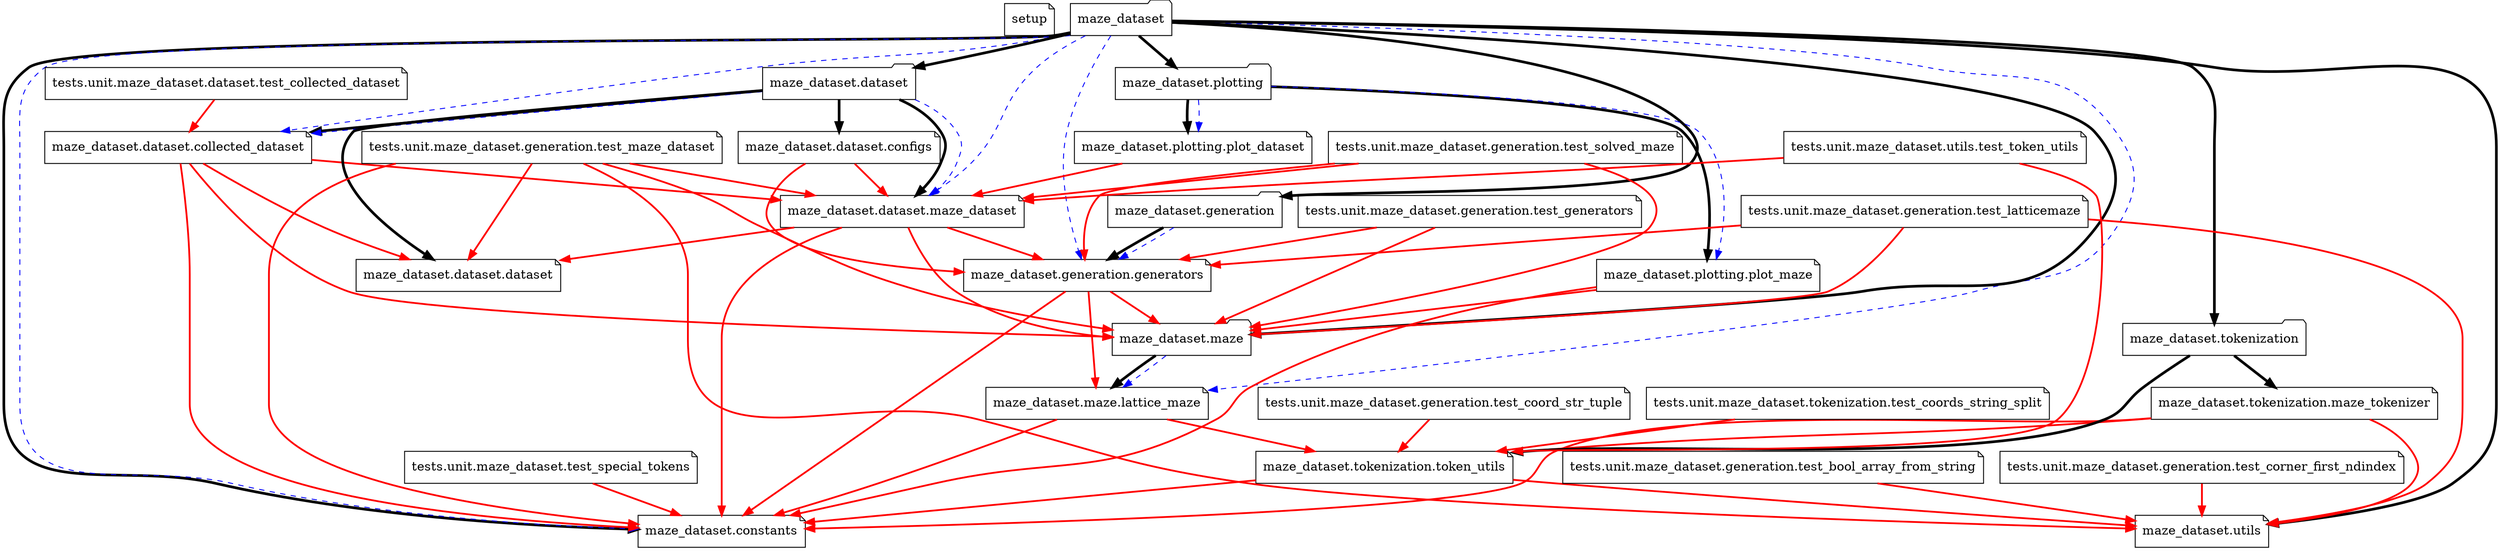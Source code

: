 digraph  {
rankdir=TB;
setup [URL="https://github.com/AISC-understanding-search/maze-dataset/tree/refactor-tokenization/setup.py", color=black, rank=0, shape=note];
"maze_dataset.constants" [URL="https://github.com/AISC-understanding-search/maze-dataset/tree/refactor-tokenization/maze_dataset/constants.py", color=black, rank=1, shape=note];
maze_dataset [URL="https://github.com/AISC-understanding-search/maze-dataset/tree/refactor-tokenization/maze_dataset", color=black, rank=0, shape=folder];
"maze_dataset.utils" [URL="https://github.com/AISC-understanding-search/maze-dataset/tree/refactor-tokenization/maze_dataset/utils.py", color=black, rank=1, shape=note];
"maze_dataset.dataset.collected_dataset" [URL="https://github.com/AISC-understanding-search/maze-dataset/tree/refactor-tokenization/maze_dataset/dataset/collected_dataset.py", color=black, rank=2, shape=note];
"maze_dataset.dataset.maze_dataset" [URL="https://github.com/AISC-understanding-search/maze-dataset/tree/refactor-tokenization/maze_dataset/dataset/maze_dataset.py", color=black, rank=2, shape=note];
"maze_dataset.generation.generators" [URL="https://github.com/AISC-understanding-search/maze-dataset/tree/refactor-tokenization/maze_dataset/generation/generators.py", color=black, rank=2, shape=note];
"maze_dataset.maze.lattice_maze" [URL="https://github.com/AISC-understanding-search/maze-dataset/tree/refactor-tokenization/maze_dataset/maze/lattice_maze.py", color=black, rank=2, shape=note];
"maze_dataset.dataset" [URL="https://github.com/AISC-understanding-search/maze-dataset/tree/refactor-tokenization/maze_dataset/dataset", color=black, rank=1, shape=folder];
"maze_dataset.dataset.dataset" [URL="https://github.com/AISC-understanding-search/maze-dataset/tree/refactor-tokenization/maze_dataset/dataset/dataset.py", color=black, rank=2, shape=note];
"maze_dataset.maze" [URL="https://github.com/AISC-understanding-search/maze-dataset/tree/refactor-tokenization/maze_dataset/maze", color=black, rank=1, shape=folder];
"maze_dataset.dataset.configs" [URL="https://github.com/AISC-understanding-search/maze-dataset/tree/refactor-tokenization/maze_dataset/dataset/configs.py", color=black, rank=2, shape=note];
"maze_dataset.generation" [URL="https://github.com/AISC-understanding-search/maze-dataset/tree/refactor-tokenization/maze_dataset/generation", color=black, rank=1, shape=folder];
"maze_dataset.tokenization.token_utils" [URL="https://github.com/AISC-understanding-search/maze-dataset/tree/refactor-tokenization/maze_dataset/tokenization/token_utils.py", color=black, rank=2, shape=note];
"maze_dataset.plotting.plot_dataset" [URL="https://github.com/AISC-understanding-search/maze-dataset/tree/refactor-tokenization/maze_dataset/plotting/plot_dataset.py", color=black, rank=2, shape=note];
"maze_dataset.plotting" [URL="https://github.com/AISC-understanding-search/maze-dataset/tree/refactor-tokenization/maze_dataset/plotting", color=black, rank=1, shape=folder];
"maze_dataset.plotting.plot_maze" [URL="https://github.com/AISC-understanding-search/maze-dataset/tree/refactor-tokenization/maze_dataset/plotting/plot_maze.py", color=black, rank=2, shape=note];
"maze_dataset.tokenization.maze_tokenizer" [URL="https://github.com/AISC-understanding-search/maze-dataset/tree/refactor-tokenization/maze_dataset/tokenization/maze_tokenizer.py", color=black, rank=2, shape=note];
"maze_dataset.tokenization" [URL="https://github.com/AISC-understanding-search/maze-dataset/tree/refactor-tokenization/maze_dataset/tokenization", color=black, rank=1, shape=folder];
"tests.unit.maze_dataset.test_special_tokens" [URL="https://github.com/AISC-understanding-search/maze-dataset/tree/refactor-tokenization/tests/unit/maze_dataset/test_special_tokens.py", color=black, rank=3, shape=note];
"tests.unit.maze_dataset.dataset.test_collected_dataset" [URL="https://github.com/AISC-understanding-search/maze-dataset/tree/refactor-tokenization/tests/unit/maze_dataset/dataset/test_collected_dataset.py", color=black, rank=4, shape=note];
"tests.unit.maze_dataset.generation.test_bool_array_from_string" [URL="https://github.com/AISC-understanding-search/maze-dataset/tree/refactor-tokenization/tests/unit/maze_dataset/generation/test_bool_array_from_string.py", color=black, rank=4, shape=note];
"tests.unit.maze_dataset.generation.test_coord_str_tuple" [URL="https://github.com/AISC-understanding-search/maze-dataset/tree/refactor-tokenization/tests/unit/maze_dataset/generation/test_coord_str_tuple.py", color=black, rank=4, shape=note];
"tests.unit.maze_dataset.generation.test_corner_first_ndindex" [URL="https://github.com/AISC-understanding-search/maze-dataset/tree/refactor-tokenization/tests/unit/maze_dataset/generation/test_corner_first_ndindex.py", color=black, rank=4, shape=note];
"tests.unit.maze_dataset.generation.test_generators" [URL="https://github.com/AISC-understanding-search/maze-dataset/tree/refactor-tokenization/tests/unit/maze_dataset/generation/test_generators.py", color=black, rank=4, shape=note];
"tests.unit.maze_dataset.generation.test_latticemaze" [URL="https://github.com/AISC-understanding-search/maze-dataset/tree/refactor-tokenization/tests/unit/maze_dataset/generation/test_latticemaze.py", color=black, rank=4, shape=note];
"tests.unit.maze_dataset.generation.test_maze_dataset" [URL="https://github.com/AISC-understanding-search/maze-dataset/tree/refactor-tokenization/tests/unit/maze_dataset/generation/test_maze_dataset.py", color=black, rank=4, shape=note];
"tests.unit.maze_dataset.generation.test_solved_maze" [URL="https://github.com/AISC-understanding-search/maze-dataset/tree/refactor-tokenization/tests/unit/maze_dataset/generation/test_solved_maze.py", color=black, rank=4, shape=note];
"tests.unit.maze_dataset.tokenization.test_coords_string_split" [URL="https://github.com/AISC-understanding-search/maze-dataset/tree/refactor-tokenization/tests/unit/maze_dataset/tokenization/test_coords_string_split.py", color=black, rank=4, shape=note];
"tests.unit.maze_dataset.utils.test_token_utils" [URL="https://github.com/AISC-understanding-search/maze-dataset/tree/refactor-tokenization/tests/unit/maze_dataset/utils/test_token_utils.py", color=black, rank=4, shape=note];
maze_dataset -> "maze_dataset.constants"  [color=black, key=0, penwidth=3, style=solid];
maze_dataset -> "maze_dataset.constants"  [color=blue, key=1, penwidth=1, style=dashed];
maze_dataset -> "maze_dataset.utils"  [color=black, key=0, penwidth=3, style=solid];
maze_dataset -> "maze_dataset.dataset.collected_dataset"  [color=blue, key=0, penwidth=1, style=dashed];
maze_dataset -> "maze_dataset.dataset.maze_dataset"  [color=blue, key=0, penwidth=1, style=dashed];
maze_dataset -> "maze_dataset.generation.generators"  [color=blue, key=0, penwidth=1, style=dashed];
maze_dataset -> "maze_dataset.maze.lattice_maze"  [color=blue, key=0, penwidth=1, style=dashed];
maze_dataset -> "maze_dataset.dataset"  [color=black, key=0, penwidth=3, style=solid];
maze_dataset -> "maze_dataset.generation"  [color=black, key=0, penwidth=3, style=solid];
maze_dataset -> "maze_dataset.maze"  [color=black, key=0, penwidth=3, style=solid];
maze_dataset -> "maze_dataset.plotting"  [color=black, key=0, penwidth=3, style=solid];
maze_dataset -> "maze_dataset.tokenization"  [color=black, key=0, penwidth=3, style=solid];
"maze_dataset.dataset.collected_dataset" -> "maze_dataset.constants"  [color=red, key=0, penwidth=2, style=solid];
"maze_dataset.dataset.collected_dataset" -> "maze_dataset.dataset.dataset"  [color=red, key=0, penwidth=2, style=solid];
"maze_dataset.dataset.collected_dataset" -> "maze_dataset.dataset.maze_dataset"  [color=red, key=0, penwidth=2, style=solid];
"maze_dataset.dataset.collected_dataset" -> "maze_dataset.maze"  [color=red, key=0, penwidth=2, style=solid];
"maze_dataset.dataset.maze_dataset" -> "maze_dataset.constants"  [color=red, key=0, penwidth=2, style=solid];
"maze_dataset.dataset.maze_dataset" -> "maze_dataset.dataset.dataset"  [color=red, key=0, penwidth=2, style=solid];
"maze_dataset.dataset.maze_dataset" -> "maze_dataset.generation.generators"  [color=red, key=0, penwidth=2, style=solid];
"maze_dataset.dataset.maze_dataset" -> "maze_dataset.maze"  [color=red, key=0, penwidth=2, style=solid];
"maze_dataset.generation.generators" -> "maze_dataset.constants"  [color=red, key=0, penwidth=2, style=solid];
"maze_dataset.generation.generators" -> "maze_dataset.maze"  [color=red, key=0, penwidth=2, style=solid];
"maze_dataset.generation.generators" -> "maze_dataset.maze.lattice_maze"  [color=red, key=0, penwidth=2, style=solid];
"maze_dataset.maze.lattice_maze" -> "maze_dataset.constants"  [color=red, key=0, penwidth=2, style=solid];
"maze_dataset.maze.lattice_maze" -> "maze_dataset.tokenization.token_utils"  [color=red, key=0, penwidth=2, style=solid];
"maze_dataset.dataset" -> "maze_dataset.dataset.collected_dataset"  [color=black, key=0, penwidth=3, style=solid];
"maze_dataset.dataset" -> "maze_dataset.dataset.collected_dataset"  [color=blue, key=1, penwidth=1, style=dashed];
"maze_dataset.dataset" -> "maze_dataset.dataset.configs"  [color=black, key=0, penwidth=3, style=solid];
"maze_dataset.dataset" -> "maze_dataset.dataset.dataset"  [color=black, key=0, penwidth=3, style=solid];
"maze_dataset.dataset" -> "maze_dataset.dataset.maze_dataset"  [color=black, key=0, penwidth=3, style=solid];
"maze_dataset.dataset" -> "maze_dataset.dataset.maze_dataset"  [color=blue, key=1, penwidth=1, style=dashed];
"maze_dataset.maze" -> "maze_dataset.maze.lattice_maze"  [color=black, key=0, penwidth=3, style=solid];
"maze_dataset.maze" -> "maze_dataset.maze.lattice_maze"  [color=blue, key=1, penwidth=1, style=dashed];
"maze_dataset.dataset.configs" -> "maze_dataset.dataset.maze_dataset"  [color=red, key=0, penwidth=2, style=solid];
"maze_dataset.dataset.configs" -> "maze_dataset.generation.generators"  [color=red, key=0, penwidth=2, style=solid];
"maze_dataset.generation" -> "maze_dataset.generation.generators"  [color=black, key=0, penwidth=3, style=solid];
"maze_dataset.generation" -> "maze_dataset.generation.generators"  [color=blue, key=1, penwidth=1, style=dashed];
"maze_dataset.tokenization.token_utils" -> "maze_dataset.constants"  [color=red, key=0, penwidth=2, style=solid];
"maze_dataset.tokenization.token_utils" -> "maze_dataset.utils"  [color=red, key=0, penwidth=2, style=solid];
"maze_dataset.plotting.plot_dataset" -> "maze_dataset.dataset.maze_dataset"  [color=red, key=0, penwidth=2, style=solid];
"maze_dataset.plotting" -> "maze_dataset.plotting.plot_dataset"  [color=black, key=0, penwidth=3, style=solid];
"maze_dataset.plotting" -> "maze_dataset.plotting.plot_dataset"  [color=blue, key=1, penwidth=1, style=dashed];
"maze_dataset.plotting" -> "maze_dataset.plotting.plot_maze"  [color=black, key=0, penwidth=3, style=solid];
"maze_dataset.plotting" -> "maze_dataset.plotting.plot_maze"  [color=blue, key=1, penwidth=1, style=dashed];
"maze_dataset.plotting.plot_maze" -> "maze_dataset.constants"  [color=red, key=0, penwidth=2, style=solid];
"maze_dataset.plotting.plot_maze" -> "maze_dataset.maze"  [color=red, key=0, penwidth=2, style=solid];
"maze_dataset.tokenization.maze_tokenizer" -> "maze_dataset.constants"  [color=red, key=0, penwidth=2, style=solid];
"maze_dataset.tokenization.maze_tokenizer" -> "maze_dataset.tokenization.token_utils"  [color=red, key=0, penwidth=2, style=solid];
"maze_dataset.tokenization.maze_tokenizer" -> "maze_dataset.utils"  [color=red, key=0, penwidth=2, style=solid];
"maze_dataset.tokenization" -> "maze_dataset.tokenization.maze_tokenizer"  [color=black, key=0, penwidth=3, style=solid];
"maze_dataset.tokenization" -> "maze_dataset.tokenization.token_utils"  [color=black, key=0, penwidth=3, style=solid];
"tests.unit.maze_dataset.test_special_tokens" -> "maze_dataset.constants"  [color=red, key=0, penwidth=2, style=solid];
"tests.unit.maze_dataset.dataset.test_collected_dataset" -> "maze_dataset.dataset.collected_dataset"  [color=red, key=0, penwidth=2, style=solid];
"tests.unit.maze_dataset.generation.test_bool_array_from_string" -> "maze_dataset.utils"  [color=red, key=0, penwidth=2, style=solid];
"tests.unit.maze_dataset.generation.test_coord_str_tuple" -> "maze_dataset.tokenization.token_utils"  [color=red, key=0, penwidth=2, style=solid];
"tests.unit.maze_dataset.generation.test_corner_first_ndindex" -> "maze_dataset.utils"  [color=red, key=0, penwidth=2, style=solid];
"tests.unit.maze_dataset.generation.test_generators" -> "maze_dataset.generation.generators"  [color=red, key=0, penwidth=2, style=solid];
"tests.unit.maze_dataset.generation.test_generators" -> "maze_dataset.maze"  [color=red, key=0, penwidth=2, style=solid];
"tests.unit.maze_dataset.generation.test_latticemaze" -> "maze_dataset.generation.generators"  [color=red, key=0, penwidth=2, style=solid];
"tests.unit.maze_dataset.generation.test_latticemaze" -> "maze_dataset.maze"  [color=red, key=0, penwidth=2, style=solid];
"tests.unit.maze_dataset.generation.test_latticemaze" -> "maze_dataset.utils"  [color=red, key=0, penwidth=2, style=solid];
"tests.unit.maze_dataset.generation.test_maze_dataset" -> "maze_dataset.constants"  [color=red, key=0, penwidth=2, style=solid];
"tests.unit.maze_dataset.generation.test_maze_dataset" -> "maze_dataset.dataset.dataset"  [color=red, key=0, penwidth=2, style=solid];
"tests.unit.maze_dataset.generation.test_maze_dataset" -> "maze_dataset.dataset.maze_dataset"  [color=red, key=0, penwidth=2, style=solid];
"tests.unit.maze_dataset.generation.test_maze_dataset" -> "maze_dataset.maze"  [color=red, key=0, penwidth=2, style=solid];
"tests.unit.maze_dataset.generation.test_maze_dataset" -> "maze_dataset.utils"  [color=red, key=0, penwidth=2, style=solid];
"tests.unit.maze_dataset.generation.test_solved_maze" -> "maze_dataset.dataset.maze_dataset"  [color=red, key=0, penwidth=2, style=solid];
"tests.unit.maze_dataset.generation.test_solved_maze" -> "maze_dataset.generation.generators"  [color=red, key=0, penwidth=2, style=solid];
"tests.unit.maze_dataset.generation.test_solved_maze" -> "maze_dataset.maze"  [color=red, key=0, penwidth=2, style=solid];
"tests.unit.maze_dataset.tokenization.test_coords_string_split" -> "maze_dataset.tokenization.token_utils"  [color=red, key=0, penwidth=2, style=solid];
"tests.unit.maze_dataset.utils.test_token_utils" -> "maze_dataset.dataset.maze_dataset"  [color=red, key=0, penwidth=2, style=solid];
"tests.unit.maze_dataset.utils.test_token_utils" -> "maze_dataset.tokenization.token_utils"  [color=red, key=0, penwidth=2, style=solid];
}
